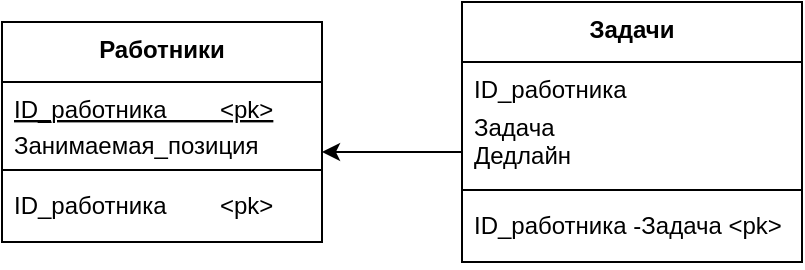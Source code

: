 <mxfile version="13.10.0" type="github">
  <diagram id="3495FImP_wOGPSTc350V" name="Page-1">
    <mxGraphModel dx="942" dy="557" grid="1" gridSize="10" guides="1" tooltips="1" connect="1" arrows="1" fold="1" page="1" pageScale="1" pageWidth="827" pageHeight="1169" math="0" shadow="0">
      <root>
        <mxCell id="0" />
        <mxCell id="1" parent="0" />
        <mxCell id="EsuabI6W_LbRyvDhwPo9-5" value="Работники" style="swimlane;fontStyle=1;align=center;verticalAlign=top;childLayout=stackLayout;horizontal=1;startSize=30;horizontalStack=0;resizeParent=1;resizeParentMax=0;resizeLast=0;collapsible=1;marginBottom=0;" vertex="1" parent="1">
          <mxGeometry x="200" y="160" width="160" height="110" as="geometry" />
        </mxCell>
        <mxCell id="EsuabI6W_LbRyvDhwPo9-9" value="ID_работника        &lt;pk&gt;&#xa;" style="text;strokeColor=none;fillColor=none;align=left;verticalAlign=top;spacingLeft=4;spacingRight=4;overflow=hidden;rotatable=0;points=[[0,0.5],[1,0.5]];portConstraint=eastwest;fontStyle=4" vertex="1" parent="EsuabI6W_LbRyvDhwPo9-5">
          <mxGeometry y="30" width="160" height="30" as="geometry" />
        </mxCell>
        <mxCell id="EsuabI6W_LbRyvDhwPo9-6" value="Занимаемая_позиция&#xa;" style="text;strokeColor=none;fillColor=none;align=left;verticalAlign=top;spacingLeft=6;spacingRight=4;overflow=hidden;rotatable=0;points=[[0,0.5],[1,0.5]];portConstraint=eastwest;fontStyle=0;spacing=0;spacingTop=-10;" vertex="1" parent="EsuabI6W_LbRyvDhwPo9-5">
          <mxGeometry y="60" width="160" height="10" as="geometry" />
        </mxCell>
        <mxCell id="EsuabI6W_LbRyvDhwPo9-7" value="" style="line;strokeWidth=1;fillColor=none;align=left;verticalAlign=middle;spacingTop=-1;spacingLeft=3;spacingRight=3;rotatable=0;labelPosition=right;points=[];portConstraint=eastwest;" vertex="1" parent="EsuabI6W_LbRyvDhwPo9-5">
          <mxGeometry y="70" width="160" height="8" as="geometry" />
        </mxCell>
        <mxCell id="EsuabI6W_LbRyvDhwPo9-8" value="ID_работника        &lt;pk&gt;&#xa;" style="text;strokeColor=none;fillColor=none;align=left;verticalAlign=top;spacingLeft=4;spacingRight=4;overflow=hidden;rotatable=0;points=[[0,0.5],[1,0.5]];portConstraint=eastwest;" vertex="1" parent="EsuabI6W_LbRyvDhwPo9-5">
          <mxGeometry y="78" width="160" height="32" as="geometry" />
        </mxCell>
        <mxCell id="EsuabI6W_LbRyvDhwPo9-10" value="Задачи" style="swimlane;fontStyle=1;align=center;verticalAlign=top;childLayout=stackLayout;horizontal=1;startSize=30;horizontalStack=0;resizeParent=1;resizeParentMax=0;resizeLast=0;collapsible=1;marginBottom=0;" vertex="1" parent="1">
          <mxGeometry x="430" y="150" width="170" height="130" as="geometry" />
        </mxCell>
        <mxCell id="EsuabI6W_LbRyvDhwPo9-11" value="ID_работника &#xa;" style="text;strokeColor=none;fillColor=none;align=left;verticalAlign=top;spacingLeft=4;spacingRight=4;overflow=hidden;rotatable=0;points=[[0,0.5],[1,0.5]];portConstraint=eastwest;fontStyle=0" vertex="1" parent="EsuabI6W_LbRyvDhwPo9-10">
          <mxGeometry y="30" width="170" height="30" as="geometry" />
        </mxCell>
        <mxCell id="EsuabI6W_LbRyvDhwPo9-12" value="Задача&#xa;Дедлайн&#xa;" style="text;strokeColor=none;fillColor=none;align=left;verticalAlign=top;spacingLeft=6;spacingRight=4;overflow=hidden;rotatable=0;points=[[0,0.5],[1,0.5]];portConstraint=eastwest;fontStyle=0;spacing=0;spacingTop=-9;" vertex="1" parent="EsuabI6W_LbRyvDhwPo9-10">
          <mxGeometry y="60" width="170" height="30" as="geometry" />
        </mxCell>
        <mxCell id="EsuabI6W_LbRyvDhwPo9-13" value="" style="line;strokeWidth=1;fillColor=none;align=left;verticalAlign=middle;spacingTop=-1;spacingLeft=3;spacingRight=3;rotatable=0;labelPosition=right;points=[];portConstraint=eastwest;" vertex="1" parent="EsuabI6W_LbRyvDhwPo9-10">
          <mxGeometry y="90" width="170" height="8" as="geometry" />
        </mxCell>
        <mxCell id="EsuabI6W_LbRyvDhwPo9-14" value="ID_работника -Задача &lt;pk&gt;&#xa;" style="text;strokeColor=none;fillColor=none;align=left;verticalAlign=top;spacingLeft=4;spacingRight=4;overflow=hidden;rotatable=0;points=[[0,0.5],[1,0.5]];portConstraint=eastwest;" vertex="1" parent="EsuabI6W_LbRyvDhwPo9-10">
          <mxGeometry y="98" width="170" height="32" as="geometry" />
        </mxCell>
        <mxCell id="EsuabI6W_LbRyvDhwPo9-16" style="edgeStyle=orthogonalEdgeStyle;rounded=0;orthogonalLoop=1;jettySize=auto;html=1;entryX=1;entryY=0.5;entryDx=0;entryDy=0;fontSize=20;" edge="1" parent="1" source="EsuabI6W_LbRyvDhwPo9-12" target="EsuabI6W_LbRyvDhwPo9-6">
          <mxGeometry relative="1" as="geometry" />
        </mxCell>
      </root>
    </mxGraphModel>
  </diagram>
</mxfile>
